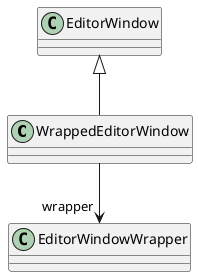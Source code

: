 @startuml
class WrappedEditorWindow {
}
EditorWindow <|-- WrappedEditorWindow
WrappedEditorWindow --> "wrapper" EditorWindowWrapper
@enduml
